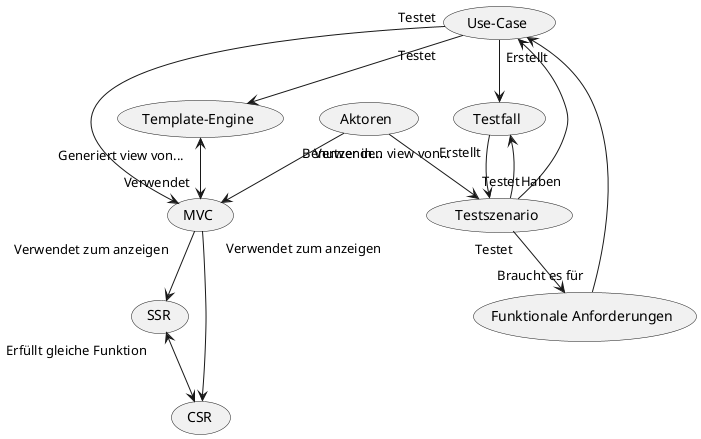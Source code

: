 @startuml

(SSR)
(CSR)
(MVC)
(Template-Engine) as (TEngine)
(Use-Case) as (UseCase)
(Aktoren)
(Funktionale Anforderungen) as (Anforderungen)
(Testszenario)
(Testfall)

(Anforderungen) "Braucht es für" --> (UseCase)

(Testszenario) "Testet" --> (UseCase)

(Testszenario) "Testet" --> (Anforderungen)

(Testszenario) "Haben" --> (Testfall)
(Testfall) "Erstellt" --> (Testszenario)

(UseCase) "Erstellt" --> (Testfall)

(UseCase) "Testet" --> (MVC)

(SSR) "Erfüllt gleiche Funktion" <--> (CSR)

(MVC) "Verwendet zum anzeigen" --> (SSR)
(MVC) "Verwendet zum anzeigen" --> (CSR)

(TEngine) "Generiert view von..." <--> "Verwendet" (MVC)

(UseCase) "Testet" --> (TEngine)

(Aktoren) "Verwenden view von..." --> (MVC)

(Aktoren) "Benutzer in..." --> (Testszenario)

@enduml
